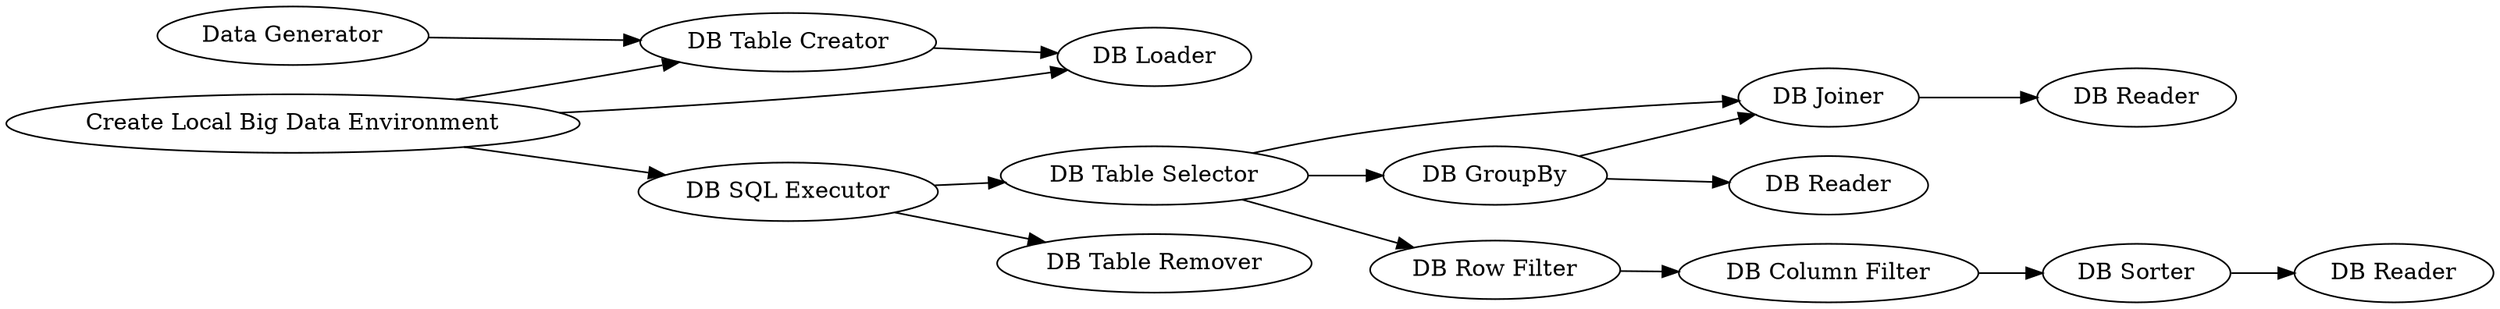 digraph {
	97 -> 98
	96 -> 98
	85 -> 87
	96 -> 97
	86 -> 88
	89 -> 92
	87 -> 90
	85 -> 89
	96 -> 83
	88 -> 91
	85 -> 86
	83 -> 85
	91 -> 93
	83 -> 84
	87 -> 89
	81 -> 97
	86 [label="DB Row Filter"]
	91 [label="DB Sorter"]
	96 [label="Create Local Big Data Environment"]
	92 [label="DB Reader"]
	90 [label="DB Reader"]
	84 [label="DB Table Remover"]
	87 [label="DB GroupBy"]
	89 [label="DB Joiner"]
	98 [label="DB Loader"]
	97 [label="DB Table Creator"]
	88 [label="DB Column Filter"]
	93 [label="DB Reader"]
	83 [label="DB SQL Executor"]
	85 [label="DB Table Selector"]
	81 [label="Data Generator"]
	rankdir=LR
}
